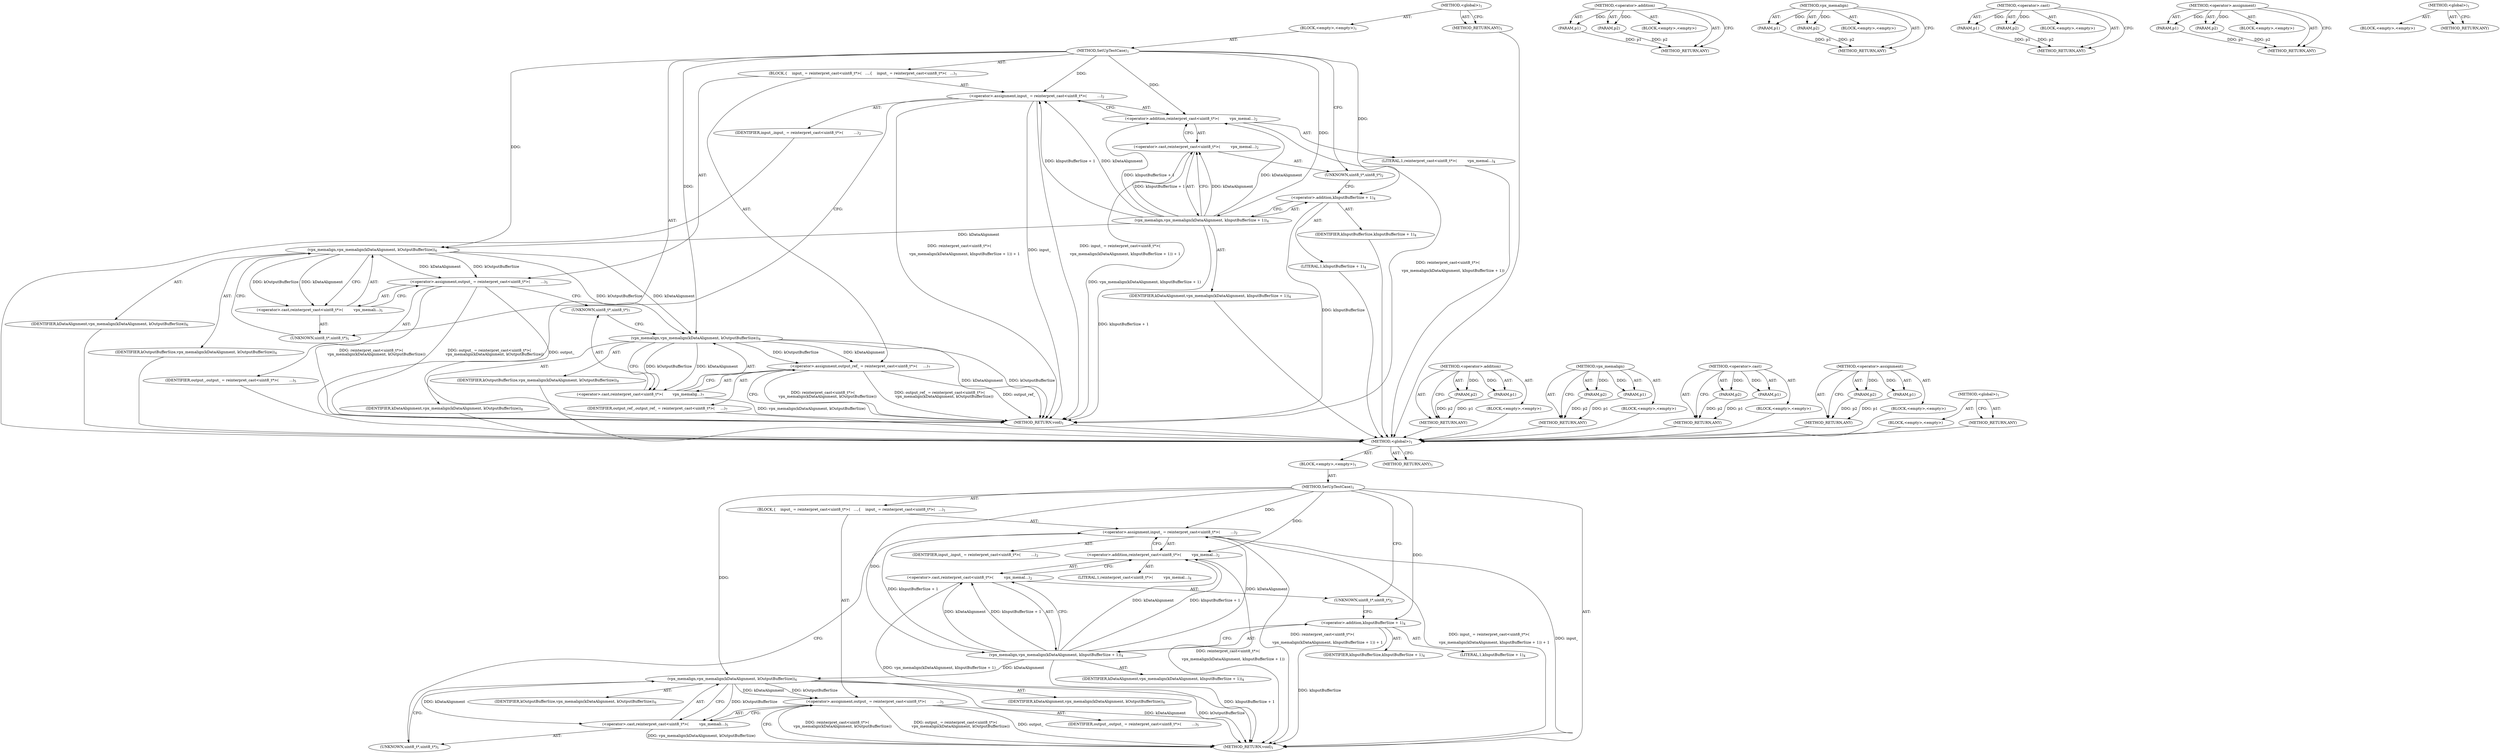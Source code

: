 digraph "&lt;global&gt;" {
vulnerable_6 [label=<(METHOD,&lt;global&gt;)<SUB>1</SUB>>];
vulnerable_7 [label=<(BLOCK,&lt;empty&gt;,&lt;empty&gt;)<SUB>1</SUB>>];
vulnerable_8 [label=<(METHOD,SetUpTestCase)<SUB>1</SUB>>];
vulnerable_9 [label=<(BLOCK,{
    input_ = reinterpret_cast&lt;uint8_t*&gt;(

   ...,{
    input_ = reinterpret_cast&lt;uint8_t*&gt;(

   ...)<SUB>1</SUB>>];
vulnerable_10 [label=<(&lt;operator&gt;.assignment,input_ = reinterpret_cast&lt;uint8_t*&gt;(

         ...)<SUB>2</SUB>>];
vulnerable_11 [label=<(IDENTIFIER,input_,input_ = reinterpret_cast&lt;uint8_t*&gt;(

         ...)<SUB>2</SUB>>];
vulnerable_12 [label=<(&lt;operator&gt;.addition,reinterpret_cast&lt;uint8_t*&gt;(

         vpx_memal...)<SUB>2</SUB>>];
vulnerable_13 [label=<(&lt;operator&gt;.cast,reinterpret_cast&lt;uint8_t*&gt;(

         vpx_memal...)<SUB>2</SUB>>];
vulnerable_14 [label=<(UNKNOWN,uint8_t*,uint8_t*)<SUB>2</SUB>>];
vulnerable_15 [label=<(vpx_memalign,vpx_memalign(kDataAlignment, kInputBufferSize + 1))<SUB>4</SUB>>];
vulnerable_16 [label=<(IDENTIFIER,kDataAlignment,vpx_memalign(kDataAlignment, kInputBufferSize + 1))<SUB>4</SUB>>];
vulnerable_17 [label=<(&lt;operator&gt;.addition,kInputBufferSize + 1)<SUB>4</SUB>>];
vulnerable_18 [label=<(IDENTIFIER,kInputBufferSize,kInputBufferSize + 1)<SUB>4</SUB>>];
vulnerable_19 [label=<(LITERAL,1,kInputBufferSize + 1)<SUB>4</SUB>>];
vulnerable_20 [label=<(LITERAL,1,reinterpret_cast&lt;uint8_t*&gt;(

         vpx_memal...)<SUB>4</SUB>>];
vulnerable_21 [label=<(&lt;operator&gt;.assignment,output_ = reinterpret_cast&lt;uint8_t*&gt;(
         ...)<SUB>5</SUB>>];
vulnerable_22 [label=<(IDENTIFIER,output_,output_ = reinterpret_cast&lt;uint8_t*&gt;(
         ...)<SUB>5</SUB>>];
vulnerable_23 [label=<(&lt;operator&gt;.cast,reinterpret_cast&lt;uint8_t*&gt;(
         vpx_memali...)<SUB>5</SUB>>];
vulnerable_24 [label=<(UNKNOWN,uint8_t*,uint8_t*)<SUB>5</SUB>>];
vulnerable_25 [label=<(vpx_memalign,vpx_memalign(kDataAlignment, kOutputBufferSize))<SUB>6</SUB>>];
vulnerable_26 [label=<(IDENTIFIER,kDataAlignment,vpx_memalign(kDataAlignment, kOutputBufferSize))<SUB>6</SUB>>];
vulnerable_27 [label=<(IDENTIFIER,kOutputBufferSize,vpx_memalign(kDataAlignment, kOutputBufferSize))<SUB>6</SUB>>];
vulnerable_28 [label=<(METHOD_RETURN,void)<SUB>1</SUB>>];
vulnerable_30 [label=<(METHOD_RETURN,ANY)<SUB>1</SUB>>];
vulnerable_50 [label=<(METHOD,&lt;operator&gt;.addition)>];
vulnerable_51 [label=<(PARAM,p1)>];
vulnerable_52 [label=<(PARAM,p2)>];
vulnerable_53 [label=<(BLOCK,&lt;empty&gt;,&lt;empty&gt;)>];
vulnerable_54 [label=<(METHOD_RETURN,ANY)>];
vulnerable_60 [label=<(METHOD,vpx_memalign)>];
vulnerable_61 [label=<(PARAM,p1)>];
vulnerable_62 [label=<(PARAM,p2)>];
vulnerable_63 [label=<(BLOCK,&lt;empty&gt;,&lt;empty&gt;)>];
vulnerable_64 [label=<(METHOD_RETURN,ANY)>];
vulnerable_55 [label=<(METHOD,&lt;operator&gt;.cast)>];
vulnerable_56 [label=<(PARAM,p1)>];
vulnerable_57 [label=<(PARAM,p2)>];
vulnerable_58 [label=<(BLOCK,&lt;empty&gt;,&lt;empty&gt;)>];
vulnerable_59 [label=<(METHOD_RETURN,ANY)>];
vulnerable_45 [label=<(METHOD,&lt;operator&gt;.assignment)>];
vulnerable_46 [label=<(PARAM,p1)>];
vulnerable_47 [label=<(PARAM,p2)>];
vulnerable_48 [label=<(BLOCK,&lt;empty&gt;,&lt;empty&gt;)>];
vulnerable_49 [label=<(METHOD_RETURN,ANY)>];
vulnerable_39 [label=<(METHOD,&lt;global&gt;)<SUB>1</SUB>>];
vulnerable_40 [label=<(BLOCK,&lt;empty&gt;,&lt;empty&gt;)>];
vulnerable_41 [label=<(METHOD_RETURN,ANY)>];
fixed_6 [label=<(METHOD,&lt;global&gt;)<SUB>1</SUB>>];
fixed_7 [label=<(BLOCK,&lt;empty&gt;,&lt;empty&gt;)<SUB>1</SUB>>];
fixed_8 [label=<(METHOD,SetUpTestCase)<SUB>1</SUB>>];
fixed_9 [label=<(BLOCK,{
    input_ = reinterpret_cast&lt;uint8_t*&gt;(

   ...,{
    input_ = reinterpret_cast&lt;uint8_t*&gt;(

   ...)<SUB>1</SUB>>];
fixed_10 [label=<(&lt;operator&gt;.assignment,input_ = reinterpret_cast&lt;uint8_t*&gt;(

         ...)<SUB>2</SUB>>];
fixed_11 [label=<(IDENTIFIER,input_,input_ = reinterpret_cast&lt;uint8_t*&gt;(

         ...)<SUB>2</SUB>>];
fixed_12 [label=<(&lt;operator&gt;.addition,reinterpret_cast&lt;uint8_t*&gt;(

         vpx_memal...)<SUB>2</SUB>>];
fixed_13 [label=<(&lt;operator&gt;.cast,reinterpret_cast&lt;uint8_t*&gt;(

         vpx_memal...)<SUB>2</SUB>>];
fixed_14 [label=<(UNKNOWN,uint8_t*,uint8_t*)<SUB>2</SUB>>];
fixed_15 [label=<(vpx_memalign,vpx_memalign(kDataAlignment, kInputBufferSize + 1))<SUB>4</SUB>>];
fixed_16 [label=<(IDENTIFIER,kDataAlignment,vpx_memalign(kDataAlignment, kInputBufferSize + 1))<SUB>4</SUB>>];
fixed_17 [label=<(&lt;operator&gt;.addition,kInputBufferSize + 1)<SUB>4</SUB>>];
fixed_18 [label=<(IDENTIFIER,kInputBufferSize,kInputBufferSize + 1)<SUB>4</SUB>>];
fixed_19 [label=<(LITERAL,1,kInputBufferSize + 1)<SUB>4</SUB>>];
fixed_20 [label=<(LITERAL,1,reinterpret_cast&lt;uint8_t*&gt;(

         vpx_memal...)<SUB>4</SUB>>];
fixed_21 [label=<(&lt;operator&gt;.assignment,output_ = reinterpret_cast&lt;uint8_t*&gt;(
         ...)<SUB>5</SUB>>];
fixed_22 [label=<(IDENTIFIER,output_,output_ = reinterpret_cast&lt;uint8_t*&gt;(
         ...)<SUB>5</SUB>>];
fixed_23 [label=<(&lt;operator&gt;.cast,reinterpret_cast&lt;uint8_t*&gt;(
         vpx_memali...)<SUB>5</SUB>>];
fixed_24 [label=<(UNKNOWN,uint8_t*,uint8_t*)<SUB>5</SUB>>];
fixed_25 [label=<(vpx_memalign,vpx_memalign(kDataAlignment, kOutputBufferSize))<SUB>6</SUB>>];
fixed_26 [label=<(IDENTIFIER,kDataAlignment,vpx_memalign(kDataAlignment, kOutputBufferSize))<SUB>6</SUB>>];
fixed_27 [label=<(IDENTIFIER,kOutputBufferSize,vpx_memalign(kDataAlignment, kOutputBufferSize))<SUB>6</SUB>>];
fixed_28 [label=<(&lt;operator&gt;.assignment,output_ref_ = reinterpret_cast&lt;uint8_t*&gt;(
     ...)<SUB>7</SUB>>];
fixed_29 [label=<(IDENTIFIER,output_ref_,output_ref_ = reinterpret_cast&lt;uint8_t*&gt;(
     ...)<SUB>7</SUB>>];
fixed_30 [label=<(&lt;operator&gt;.cast,reinterpret_cast&lt;uint8_t*&gt;(
        vpx_memalig...)<SUB>7</SUB>>];
fixed_31 [label=<(UNKNOWN,uint8_t*,uint8_t*)<SUB>7</SUB>>];
fixed_32 [label=<(vpx_memalign,vpx_memalign(kDataAlignment, kOutputBufferSize))<SUB>8</SUB>>];
fixed_33 [label=<(IDENTIFIER,kDataAlignment,vpx_memalign(kDataAlignment, kOutputBufferSize))<SUB>8</SUB>>];
fixed_34 [label=<(IDENTIFIER,kOutputBufferSize,vpx_memalign(kDataAlignment, kOutputBufferSize))<SUB>8</SUB>>];
fixed_35 [label=<(METHOD_RETURN,void)<SUB>1</SUB>>];
fixed_37 [label=<(METHOD_RETURN,ANY)<SUB>1</SUB>>];
fixed_57 [label=<(METHOD,&lt;operator&gt;.addition)>];
fixed_58 [label=<(PARAM,p1)>];
fixed_59 [label=<(PARAM,p2)>];
fixed_60 [label=<(BLOCK,&lt;empty&gt;,&lt;empty&gt;)>];
fixed_61 [label=<(METHOD_RETURN,ANY)>];
fixed_67 [label=<(METHOD,vpx_memalign)>];
fixed_68 [label=<(PARAM,p1)>];
fixed_69 [label=<(PARAM,p2)>];
fixed_70 [label=<(BLOCK,&lt;empty&gt;,&lt;empty&gt;)>];
fixed_71 [label=<(METHOD_RETURN,ANY)>];
fixed_62 [label=<(METHOD,&lt;operator&gt;.cast)>];
fixed_63 [label=<(PARAM,p1)>];
fixed_64 [label=<(PARAM,p2)>];
fixed_65 [label=<(BLOCK,&lt;empty&gt;,&lt;empty&gt;)>];
fixed_66 [label=<(METHOD_RETURN,ANY)>];
fixed_52 [label=<(METHOD,&lt;operator&gt;.assignment)>];
fixed_53 [label=<(PARAM,p1)>];
fixed_54 [label=<(PARAM,p2)>];
fixed_55 [label=<(BLOCK,&lt;empty&gt;,&lt;empty&gt;)>];
fixed_56 [label=<(METHOD_RETURN,ANY)>];
fixed_46 [label=<(METHOD,&lt;global&gt;)<SUB>1</SUB>>];
fixed_47 [label=<(BLOCK,&lt;empty&gt;,&lt;empty&gt;)>];
fixed_48 [label=<(METHOD_RETURN,ANY)>];
vulnerable_6 -> vulnerable_7  [key=0, label="AST: "];
vulnerable_6 -> vulnerable_30  [key=0, label="AST: "];
vulnerable_6 -> vulnerable_30  [key=1, label="CFG: "];
vulnerable_7 -> vulnerable_8  [key=0, label="AST: "];
vulnerable_8 -> vulnerable_9  [key=0, label="AST: "];
vulnerable_8 -> vulnerable_28  [key=0, label="AST: "];
vulnerable_8 -> vulnerable_14  [key=0, label="CFG: "];
vulnerable_8 -> vulnerable_10  [key=0, label="DDG: "];
vulnerable_8 -> vulnerable_12  [key=0, label="DDG: "];
vulnerable_8 -> vulnerable_25  [key=0, label="DDG: "];
vulnerable_8 -> vulnerable_15  [key=0, label="DDG: "];
vulnerable_8 -> vulnerable_17  [key=0, label="DDG: "];
vulnerable_9 -> vulnerable_10  [key=0, label="AST: "];
vulnerable_9 -> vulnerable_21  [key=0, label="AST: "];
vulnerable_10 -> vulnerable_11  [key=0, label="AST: "];
vulnerable_10 -> vulnerable_12  [key=0, label="AST: "];
vulnerable_10 -> vulnerable_24  [key=0, label="CFG: "];
vulnerable_10 -> vulnerable_28  [key=0, label="DDG: reinterpret_cast&lt;uint8_t*&gt;(

         vpx_memalign(kDataAlignment, kInputBufferSize + 1)) + 1"];
vulnerable_10 -> vulnerable_28  [key=1, label="DDG: input_ = reinterpret_cast&lt;uint8_t*&gt;(

         vpx_memalign(kDataAlignment, kInputBufferSize + 1)) + 1"];
vulnerable_10 -> vulnerable_28  [key=2, label="DDG: input_"];
vulnerable_12 -> vulnerable_13  [key=0, label="AST: "];
vulnerable_12 -> vulnerable_20  [key=0, label="AST: "];
vulnerable_12 -> vulnerable_10  [key=0, label="CFG: "];
vulnerable_12 -> vulnerable_28  [key=0, label="DDG: reinterpret_cast&lt;uint8_t*&gt;(

         vpx_memalign(kDataAlignment, kInputBufferSize + 1))"];
vulnerable_13 -> vulnerable_14  [key=0, label="AST: "];
vulnerable_13 -> vulnerable_15  [key=0, label="AST: "];
vulnerable_13 -> vulnerable_12  [key=0, label="CFG: "];
vulnerable_13 -> vulnerable_28  [key=0, label="DDG: vpx_memalign(kDataAlignment, kInputBufferSize + 1)"];
vulnerable_14 -> vulnerable_17  [key=0, label="CFG: "];
vulnerable_15 -> vulnerable_16  [key=0, label="AST: "];
vulnerable_15 -> vulnerable_17  [key=0, label="AST: "];
vulnerable_15 -> vulnerable_13  [key=0, label="CFG: "];
vulnerable_15 -> vulnerable_13  [key=1, label="DDG: kDataAlignment"];
vulnerable_15 -> vulnerable_13  [key=2, label="DDG: kInputBufferSize + 1"];
vulnerable_15 -> vulnerable_28  [key=0, label="DDG: kInputBufferSize + 1"];
vulnerable_15 -> vulnerable_10  [key=0, label="DDG: kDataAlignment"];
vulnerable_15 -> vulnerable_10  [key=1, label="DDG: kInputBufferSize + 1"];
vulnerable_15 -> vulnerable_12  [key=0, label="DDG: kDataAlignment"];
vulnerable_15 -> vulnerable_12  [key=1, label="DDG: kInputBufferSize + 1"];
vulnerable_15 -> vulnerable_25  [key=0, label="DDG: kDataAlignment"];
vulnerable_17 -> vulnerable_18  [key=0, label="AST: "];
vulnerable_17 -> vulnerable_19  [key=0, label="AST: "];
vulnerable_17 -> vulnerable_15  [key=0, label="CFG: "];
vulnerable_17 -> vulnerable_28  [key=0, label="DDG: kInputBufferSize"];
vulnerable_21 -> vulnerable_22  [key=0, label="AST: "];
vulnerable_21 -> vulnerable_23  [key=0, label="AST: "];
vulnerable_21 -> vulnerable_28  [key=0, label="CFG: "];
vulnerable_21 -> vulnerable_28  [key=1, label="DDG: reinterpret_cast&lt;uint8_t*&gt;(
         vpx_memalign(kDataAlignment, kOutputBufferSize))"];
vulnerable_21 -> vulnerable_28  [key=2, label="DDG: output_ = reinterpret_cast&lt;uint8_t*&gt;(
         vpx_memalign(kDataAlignment, kOutputBufferSize))"];
vulnerable_21 -> vulnerable_28  [key=3, label="DDG: output_"];
vulnerable_23 -> vulnerable_24  [key=0, label="AST: "];
vulnerable_23 -> vulnerable_25  [key=0, label="AST: "];
vulnerable_23 -> vulnerable_21  [key=0, label="CFG: "];
vulnerable_23 -> vulnerable_28  [key=0, label="DDG: vpx_memalign(kDataAlignment, kOutputBufferSize)"];
vulnerable_24 -> vulnerable_25  [key=0, label="CFG: "];
vulnerable_25 -> vulnerable_26  [key=0, label="AST: "];
vulnerable_25 -> vulnerable_27  [key=0, label="AST: "];
vulnerable_25 -> vulnerable_23  [key=0, label="CFG: "];
vulnerable_25 -> vulnerable_23  [key=1, label="DDG: kDataAlignment"];
vulnerable_25 -> vulnerable_23  [key=2, label="DDG: kOutputBufferSize"];
vulnerable_25 -> vulnerable_28  [key=0, label="DDG: kDataAlignment"];
vulnerable_25 -> vulnerable_28  [key=1, label="DDG: kOutputBufferSize"];
vulnerable_25 -> vulnerable_21  [key=0, label="DDG: kDataAlignment"];
vulnerable_25 -> vulnerable_21  [key=1, label="DDG: kOutputBufferSize"];
vulnerable_50 -> vulnerable_51  [key=0, label="AST: "];
vulnerable_50 -> vulnerable_51  [key=1, label="DDG: "];
vulnerable_50 -> vulnerable_53  [key=0, label="AST: "];
vulnerable_50 -> vulnerable_52  [key=0, label="AST: "];
vulnerable_50 -> vulnerable_52  [key=1, label="DDG: "];
vulnerable_50 -> vulnerable_54  [key=0, label="AST: "];
vulnerable_50 -> vulnerable_54  [key=1, label="CFG: "];
vulnerable_51 -> vulnerable_54  [key=0, label="DDG: p1"];
vulnerable_52 -> vulnerable_54  [key=0, label="DDG: p2"];
vulnerable_60 -> vulnerable_61  [key=0, label="AST: "];
vulnerable_60 -> vulnerable_61  [key=1, label="DDG: "];
vulnerable_60 -> vulnerable_63  [key=0, label="AST: "];
vulnerable_60 -> vulnerable_62  [key=0, label="AST: "];
vulnerable_60 -> vulnerable_62  [key=1, label="DDG: "];
vulnerable_60 -> vulnerable_64  [key=0, label="AST: "];
vulnerable_60 -> vulnerable_64  [key=1, label="CFG: "];
vulnerable_61 -> vulnerable_64  [key=0, label="DDG: p1"];
vulnerable_62 -> vulnerable_64  [key=0, label="DDG: p2"];
vulnerable_55 -> vulnerable_56  [key=0, label="AST: "];
vulnerable_55 -> vulnerable_56  [key=1, label="DDG: "];
vulnerable_55 -> vulnerable_58  [key=0, label="AST: "];
vulnerable_55 -> vulnerable_57  [key=0, label="AST: "];
vulnerable_55 -> vulnerable_57  [key=1, label="DDG: "];
vulnerable_55 -> vulnerable_59  [key=0, label="AST: "];
vulnerable_55 -> vulnerable_59  [key=1, label="CFG: "];
vulnerable_56 -> vulnerable_59  [key=0, label="DDG: p1"];
vulnerable_57 -> vulnerable_59  [key=0, label="DDG: p2"];
vulnerable_45 -> vulnerable_46  [key=0, label="AST: "];
vulnerable_45 -> vulnerable_46  [key=1, label="DDG: "];
vulnerable_45 -> vulnerable_48  [key=0, label="AST: "];
vulnerable_45 -> vulnerable_47  [key=0, label="AST: "];
vulnerable_45 -> vulnerable_47  [key=1, label="DDG: "];
vulnerable_45 -> vulnerable_49  [key=0, label="AST: "];
vulnerable_45 -> vulnerable_49  [key=1, label="CFG: "];
vulnerable_46 -> vulnerable_49  [key=0, label="DDG: p1"];
vulnerable_47 -> vulnerable_49  [key=0, label="DDG: p2"];
vulnerable_39 -> vulnerable_40  [key=0, label="AST: "];
vulnerable_39 -> vulnerable_41  [key=0, label="AST: "];
vulnerable_39 -> vulnerable_41  [key=1, label="CFG: "];
fixed_6 -> fixed_7  [key=0, label="AST: "];
fixed_6 -> fixed_37  [key=0, label="AST: "];
fixed_6 -> fixed_37  [key=1, label="CFG: "];
fixed_7 -> fixed_8  [key=0, label="AST: "];
fixed_8 -> fixed_9  [key=0, label="AST: "];
fixed_8 -> fixed_35  [key=0, label="AST: "];
fixed_8 -> fixed_14  [key=0, label="CFG: "];
fixed_8 -> fixed_10  [key=0, label="DDG: "];
fixed_8 -> fixed_12  [key=0, label="DDG: "];
fixed_8 -> fixed_25  [key=0, label="DDG: "];
fixed_8 -> fixed_32  [key=0, label="DDG: "];
fixed_8 -> fixed_15  [key=0, label="DDG: "];
fixed_8 -> fixed_17  [key=0, label="DDG: "];
fixed_9 -> fixed_10  [key=0, label="AST: "];
fixed_9 -> fixed_21  [key=0, label="AST: "];
fixed_9 -> fixed_28  [key=0, label="AST: "];
fixed_10 -> fixed_11  [key=0, label="AST: "];
fixed_10 -> fixed_12  [key=0, label="AST: "];
fixed_10 -> fixed_24  [key=0, label="CFG: "];
fixed_10 -> fixed_35  [key=0, label="DDG: reinterpret_cast&lt;uint8_t*&gt;(

         vpx_memalign(kDataAlignment, kInputBufferSize + 1)) + 1"];
fixed_10 -> fixed_35  [key=1, label="DDG: input_ = reinterpret_cast&lt;uint8_t*&gt;(

         vpx_memalign(kDataAlignment, kInputBufferSize + 1)) + 1"];
fixed_10 -> fixed_35  [key=2, label="DDG: input_"];
fixed_11 -> vulnerable_6  [key=0];
fixed_12 -> fixed_13  [key=0, label="AST: "];
fixed_12 -> fixed_20  [key=0, label="AST: "];
fixed_12 -> fixed_10  [key=0, label="CFG: "];
fixed_12 -> fixed_35  [key=0, label="DDG: reinterpret_cast&lt;uint8_t*&gt;(

         vpx_memalign(kDataAlignment, kInputBufferSize + 1))"];
fixed_13 -> fixed_14  [key=0, label="AST: "];
fixed_13 -> fixed_15  [key=0, label="AST: "];
fixed_13 -> fixed_12  [key=0, label="CFG: "];
fixed_13 -> fixed_35  [key=0, label="DDG: vpx_memalign(kDataAlignment, kInputBufferSize + 1)"];
fixed_14 -> fixed_17  [key=0, label="CFG: "];
fixed_15 -> fixed_16  [key=0, label="AST: "];
fixed_15 -> fixed_17  [key=0, label="AST: "];
fixed_15 -> fixed_13  [key=0, label="CFG: "];
fixed_15 -> fixed_13  [key=1, label="DDG: kDataAlignment"];
fixed_15 -> fixed_13  [key=2, label="DDG: kInputBufferSize + 1"];
fixed_15 -> fixed_35  [key=0, label="DDG: kInputBufferSize + 1"];
fixed_15 -> fixed_10  [key=0, label="DDG: kDataAlignment"];
fixed_15 -> fixed_10  [key=1, label="DDG: kInputBufferSize + 1"];
fixed_15 -> fixed_12  [key=0, label="DDG: kDataAlignment"];
fixed_15 -> fixed_12  [key=1, label="DDG: kInputBufferSize + 1"];
fixed_15 -> fixed_25  [key=0, label="DDG: kDataAlignment"];
fixed_16 -> vulnerable_6  [key=0];
fixed_17 -> fixed_18  [key=0, label="AST: "];
fixed_17 -> fixed_19  [key=0, label="AST: "];
fixed_17 -> fixed_15  [key=0, label="CFG: "];
fixed_17 -> fixed_35  [key=0, label="DDG: kInputBufferSize"];
fixed_18 -> vulnerable_6  [key=0];
fixed_19 -> vulnerable_6  [key=0];
fixed_20 -> vulnerable_6  [key=0];
fixed_21 -> fixed_22  [key=0, label="AST: "];
fixed_21 -> fixed_23  [key=0, label="AST: "];
fixed_21 -> fixed_31  [key=0, label="CFG: "];
fixed_21 -> fixed_35  [key=0, label="DDG: reinterpret_cast&lt;uint8_t*&gt;(
         vpx_memalign(kDataAlignment, kOutputBufferSize))"];
fixed_21 -> fixed_35  [key=1, label="DDG: output_ = reinterpret_cast&lt;uint8_t*&gt;(
         vpx_memalign(kDataAlignment, kOutputBufferSize))"];
fixed_21 -> fixed_35  [key=2, label="DDG: output_"];
fixed_22 -> vulnerable_6  [key=0];
fixed_23 -> fixed_24  [key=0, label="AST: "];
fixed_23 -> fixed_25  [key=0, label="AST: "];
fixed_23 -> fixed_21  [key=0, label="CFG: "];
fixed_24 -> fixed_25  [key=0, label="CFG: "];
fixed_25 -> fixed_26  [key=0, label="AST: "];
fixed_25 -> fixed_27  [key=0, label="AST: "];
fixed_25 -> fixed_23  [key=0, label="CFG: "];
fixed_25 -> fixed_23  [key=1, label="DDG: kDataAlignment"];
fixed_25 -> fixed_23  [key=2, label="DDG: kOutputBufferSize"];
fixed_25 -> fixed_21  [key=0, label="DDG: kDataAlignment"];
fixed_25 -> fixed_21  [key=1, label="DDG: kOutputBufferSize"];
fixed_25 -> fixed_32  [key=0, label="DDG: kDataAlignment"];
fixed_25 -> fixed_32  [key=1, label="DDG: kOutputBufferSize"];
fixed_26 -> vulnerable_6  [key=0];
fixed_27 -> vulnerable_6  [key=0];
fixed_28 -> fixed_29  [key=0, label="AST: "];
fixed_28 -> fixed_30  [key=0, label="AST: "];
fixed_28 -> fixed_35  [key=0, label="CFG: "];
fixed_28 -> fixed_35  [key=1, label="DDG: reinterpret_cast&lt;uint8_t*&gt;(
        vpx_memalign(kDataAlignment, kOutputBufferSize))"];
fixed_28 -> fixed_35  [key=2, label="DDG: output_ref_ = reinterpret_cast&lt;uint8_t*&gt;(
        vpx_memalign(kDataAlignment, kOutputBufferSize))"];
fixed_28 -> fixed_35  [key=3, label="DDG: output_ref_"];
fixed_29 -> vulnerable_6  [key=0];
fixed_30 -> fixed_31  [key=0, label="AST: "];
fixed_30 -> fixed_32  [key=0, label="AST: "];
fixed_30 -> fixed_28  [key=0, label="CFG: "];
fixed_30 -> fixed_35  [key=0, label="DDG: vpx_memalign(kDataAlignment, kOutputBufferSize)"];
fixed_31 -> fixed_32  [key=0, label="CFG: "];
fixed_32 -> fixed_33  [key=0, label="AST: "];
fixed_32 -> fixed_34  [key=0, label="AST: "];
fixed_32 -> fixed_30  [key=0, label="CFG: "];
fixed_32 -> fixed_30  [key=1, label="DDG: kDataAlignment"];
fixed_32 -> fixed_30  [key=2, label="DDG: kOutputBufferSize"];
fixed_32 -> fixed_35  [key=0, label="DDG: kDataAlignment"];
fixed_32 -> fixed_35  [key=1, label="DDG: kOutputBufferSize"];
fixed_32 -> fixed_28  [key=0, label="DDG: kDataAlignment"];
fixed_32 -> fixed_28  [key=1, label="DDG: kOutputBufferSize"];
fixed_33 -> vulnerable_6  [key=0];
fixed_34 -> vulnerable_6  [key=0];
fixed_35 -> vulnerable_6  [key=0];
fixed_37 -> vulnerable_6  [key=0];
fixed_57 -> fixed_58  [key=0, label="AST: "];
fixed_57 -> fixed_58  [key=1, label="DDG: "];
fixed_57 -> fixed_60  [key=0, label="AST: "];
fixed_57 -> fixed_59  [key=0, label="AST: "];
fixed_57 -> fixed_59  [key=1, label="DDG: "];
fixed_57 -> fixed_61  [key=0, label="AST: "];
fixed_57 -> fixed_61  [key=1, label="CFG: "];
fixed_58 -> fixed_61  [key=0, label="DDG: p1"];
fixed_59 -> fixed_61  [key=0, label="DDG: p2"];
fixed_60 -> vulnerable_6  [key=0];
fixed_61 -> vulnerable_6  [key=0];
fixed_67 -> fixed_68  [key=0, label="AST: "];
fixed_67 -> fixed_68  [key=1, label="DDG: "];
fixed_67 -> fixed_70  [key=0, label="AST: "];
fixed_67 -> fixed_69  [key=0, label="AST: "];
fixed_67 -> fixed_69  [key=1, label="DDG: "];
fixed_67 -> fixed_71  [key=0, label="AST: "];
fixed_67 -> fixed_71  [key=1, label="CFG: "];
fixed_68 -> fixed_71  [key=0, label="DDG: p1"];
fixed_69 -> fixed_71  [key=0, label="DDG: p2"];
fixed_70 -> vulnerable_6  [key=0];
fixed_71 -> vulnerable_6  [key=0];
fixed_62 -> fixed_63  [key=0, label="AST: "];
fixed_62 -> fixed_63  [key=1, label="DDG: "];
fixed_62 -> fixed_65  [key=0, label="AST: "];
fixed_62 -> fixed_64  [key=0, label="AST: "];
fixed_62 -> fixed_64  [key=1, label="DDG: "];
fixed_62 -> fixed_66  [key=0, label="AST: "];
fixed_62 -> fixed_66  [key=1, label="CFG: "];
fixed_63 -> fixed_66  [key=0, label="DDG: p1"];
fixed_64 -> fixed_66  [key=0, label="DDG: p2"];
fixed_65 -> vulnerable_6  [key=0];
fixed_66 -> vulnerable_6  [key=0];
fixed_52 -> fixed_53  [key=0, label="AST: "];
fixed_52 -> fixed_53  [key=1, label="DDG: "];
fixed_52 -> fixed_55  [key=0, label="AST: "];
fixed_52 -> fixed_54  [key=0, label="AST: "];
fixed_52 -> fixed_54  [key=1, label="DDG: "];
fixed_52 -> fixed_56  [key=0, label="AST: "];
fixed_52 -> fixed_56  [key=1, label="CFG: "];
fixed_53 -> fixed_56  [key=0, label="DDG: p1"];
fixed_54 -> fixed_56  [key=0, label="DDG: p2"];
fixed_55 -> vulnerable_6  [key=0];
fixed_56 -> vulnerable_6  [key=0];
fixed_46 -> fixed_47  [key=0, label="AST: "];
fixed_46 -> fixed_48  [key=0, label="AST: "];
fixed_46 -> fixed_48  [key=1, label="CFG: "];
fixed_47 -> vulnerable_6  [key=0];
fixed_48 -> vulnerable_6  [key=0];
}
